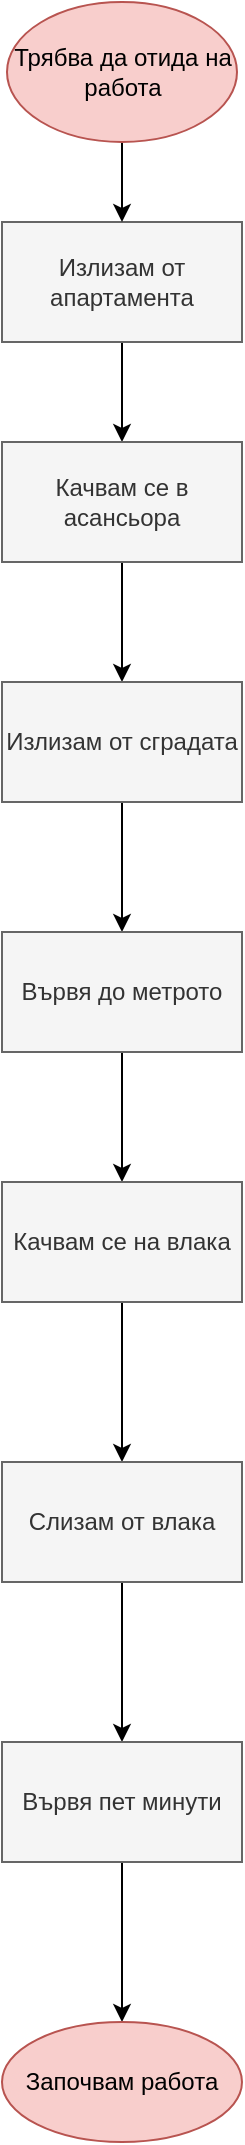 <mxfile version="16.6.6" type="github">
  <diagram id="C5RBs43oDa-KdzZeNtuy" name="Page-1">
    <mxGraphModel dx="852" dy="376" grid="1" gridSize="10" guides="1" tooltips="1" connect="1" arrows="1" fold="1" page="1" pageScale="1" pageWidth="827" pageHeight="1169" math="0" shadow="0">
      <root>
        <mxCell id="WIyWlLk6GJQsqaUBKTNV-0" />
        <mxCell id="WIyWlLk6GJQsqaUBKTNV-1" parent="WIyWlLk6GJQsqaUBKTNV-0" />
        <mxCell id="7WNQ4_Zc2j_nTq8plfHU-2" value="" style="edgeStyle=orthogonalEdgeStyle;rounded=0;orthogonalLoop=1;jettySize=auto;html=1;" edge="1" parent="WIyWlLk6GJQsqaUBKTNV-1" source="7WNQ4_Zc2j_nTq8plfHU-0" target="7WNQ4_Zc2j_nTq8plfHU-1">
          <mxGeometry relative="1" as="geometry" />
        </mxCell>
        <mxCell id="7WNQ4_Zc2j_nTq8plfHU-0" value="Излизам от апартамента" style="rounded=0;whiteSpace=wrap;html=1;fillColor=#f5f5f5;fontColor=#333333;strokeColor=#666666;" vertex="1" parent="WIyWlLk6GJQsqaUBKTNV-1">
          <mxGeometry x="160" y="170" width="120" height="60" as="geometry" />
        </mxCell>
        <mxCell id="7WNQ4_Zc2j_nTq8plfHU-6" value="" style="edgeStyle=orthogonalEdgeStyle;rounded=0;orthogonalLoop=1;jettySize=auto;html=1;" edge="1" parent="WIyWlLk6GJQsqaUBKTNV-1" source="7WNQ4_Zc2j_nTq8plfHU-1" target="7WNQ4_Zc2j_nTq8plfHU-5">
          <mxGeometry relative="1" as="geometry" />
        </mxCell>
        <mxCell id="7WNQ4_Zc2j_nTq8plfHU-1" value="Качвам се в асансьора" style="rounded=0;whiteSpace=wrap;html=1;fillColor=#f5f5f5;fontColor=#333333;strokeColor=#666666;" vertex="1" parent="WIyWlLk6GJQsqaUBKTNV-1">
          <mxGeometry x="160" y="280" width="120" height="60" as="geometry" />
        </mxCell>
        <mxCell id="7WNQ4_Zc2j_nTq8plfHU-4" value="" style="edgeStyle=orthogonalEdgeStyle;rounded=0;orthogonalLoop=1;jettySize=auto;html=1;" edge="1" parent="WIyWlLk6GJQsqaUBKTNV-1" source="7WNQ4_Zc2j_nTq8plfHU-3" target="7WNQ4_Zc2j_nTq8plfHU-0">
          <mxGeometry relative="1" as="geometry" />
        </mxCell>
        <mxCell id="7WNQ4_Zc2j_nTq8plfHU-3" value="&lt;span&gt;Трябва да отида на работа&lt;/span&gt;" style="ellipse;whiteSpace=wrap;html=1;fillColor=#f8cecc;strokeColor=#b85450;" vertex="1" parent="WIyWlLk6GJQsqaUBKTNV-1">
          <mxGeometry x="162.5" y="60" width="115" height="70" as="geometry" />
        </mxCell>
        <mxCell id="7WNQ4_Zc2j_nTq8plfHU-8" value="" style="edgeStyle=orthogonalEdgeStyle;rounded=0;orthogonalLoop=1;jettySize=auto;html=1;" edge="1" parent="WIyWlLk6GJQsqaUBKTNV-1" source="7WNQ4_Zc2j_nTq8plfHU-5" target="7WNQ4_Zc2j_nTq8plfHU-7">
          <mxGeometry relative="1" as="geometry" />
        </mxCell>
        <mxCell id="7WNQ4_Zc2j_nTq8plfHU-5" value="Излизам от сградата" style="whiteSpace=wrap;html=1;rounded=0;fillColor=#f5f5f5;fontColor=#333333;strokeColor=#666666;" vertex="1" parent="WIyWlLk6GJQsqaUBKTNV-1">
          <mxGeometry x="160" y="400" width="120" height="60" as="geometry" />
        </mxCell>
        <mxCell id="7WNQ4_Zc2j_nTq8plfHU-10" value="" style="edgeStyle=orthogonalEdgeStyle;rounded=0;orthogonalLoop=1;jettySize=auto;html=1;" edge="1" parent="WIyWlLk6GJQsqaUBKTNV-1" source="7WNQ4_Zc2j_nTq8plfHU-7" target="7WNQ4_Zc2j_nTq8plfHU-9">
          <mxGeometry relative="1" as="geometry" />
        </mxCell>
        <mxCell id="7WNQ4_Zc2j_nTq8plfHU-7" value="Вървя до метрото" style="whiteSpace=wrap;html=1;rounded=0;fillColor=#f5f5f5;fontColor=#333333;strokeColor=#666666;" vertex="1" parent="WIyWlLk6GJQsqaUBKTNV-1">
          <mxGeometry x="160" y="525" width="120" height="60" as="geometry" />
        </mxCell>
        <mxCell id="7WNQ4_Zc2j_nTq8plfHU-12" value="" style="edgeStyle=orthogonalEdgeStyle;rounded=0;orthogonalLoop=1;jettySize=auto;html=1;" edge="1" parent="WIyWlLk6GJQsqaUBKTNV-1" source="7WNQ4_Zc2j_nTq8plfHU-9" target="7WNQ4_Zc2j_nTq8plfHU-11">
          <mxGeometry relative="1" as="geometry" />
        </mxCell>
        <mxCell id="7WNQ4_Zc2j_nTq8plfHU-9" value="Качвам се на влака" style="whiteSpace=wrap;html=1;rounded=0;fillColor=#f5f5f5;fontColor=#333333;strokeColor=#666666;" vertex="1" parent="WIyWlLk6GJQsqaUBKTNV-1">
          <mxGeometry x="160" y="650" width="120" height="60" as="geometry" />
        </mxCell>
        <mxCell id="7WNQ4_Zc2j_nTq8plfHU-14" value="" style="edgeStyle=orthogonalEdgeStyle;rounded=0;orthogonalLoop=1;jettySize=auto;html=1;" edge="1" parent="WIyWlLk6GJQsqaUBKTNV-1" source="7WNQ4_Zc2j_nTq8plfHU-11" target="7WNQ4_Zc2j_nTq8plfHU-13">
          <mxGeometry relative="1" as="geometry" />
        </mxCell>
        <mxCell id="7WNQ4_Zc2j_nTq8plfHU-11" value="Слизам от влака" style="whiteSpace=wrap;html=1;rounded=0;fillColor=#f5f5f5;fontColor=#333333;strokeColor=#666666;" vertex="1" parent="WIyWlLk6GJQsqaUBKTNV-1">
          <mxGeometry x="160" y="790" width="120" height="60" as="geometry" />
        </mxCell>
        <mxCell id="7WNQ4_Zc2j_nTq8plfHU-16" value="" style="edgeStyle=orthogonalEdgeStyle;rounded=0;orthogonalLoop=1;jettySize=auto;html=1;" edge="1" parent="WIyWlLk6GJQsqaUBKTNV-1" source="7WNQ4_Zc2j_nTq8plfHU-13" target="7WNQ4_Zc2j_nTq8plfHU-15">
          <mxGeometry relative="1" as="geometry" />
        </mxCell>
        <mxCell id="7WNQ4_Zc2j_nTq8plfHU-13" value="Вървя пет минути" style="whiteSpace=wrap;html=1;rounded=0;fillColor=#f5f5f5;fontColor=#333333;strokeColor=#666666;" vertex="1" parent="WIyWlLk6GJQsqaUBKTNV-1">
          <mxGeometry x="160" y="930" width="120" height="60" as="geometry" />
        </mxCell>
        <mxCell id="7WNQ4_Zc2j_nTq8plfHU-15" value="Започвам работа" style="ellipse;whiteSpace=wrap;html=1;rounded=0;fillColor=#f8cecc;strokeColor=#b85450;" vertex="1" parent="WIyWlLk6GJQsqaUBKTNV-1">
          <mxGeometry x="160" y="1070" width="120" height="60" as="geometry" />
        </mxCell>
      </root>
    </mxGraphModel>
  </diagram>
</mxfile>
